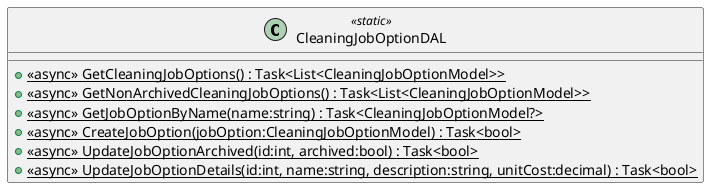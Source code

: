 @startuml
class CleaningJobOptionDAL <<static>> {
    + {static} <<async>> GetCleaningJobOptions() : Task<List<CleaningJobOptionModel>>
    + {static} <<async>> GetNonArchivedCleaningJobOptions() : Task<List<CleaningJobOptionModel>>
    + {static} <<async>> GetJobOptionByName(name:string) : Task<CleaningJobOptionModel?>
    + {static} <<async>> CreateJobOption(jobOption:CleaningJobOptionModel) : Task<bool>
    + {static} <<async>> UpdateJobOptionArchived(id:int, archived:bool) : Task<bool>
    + {static} <<async>> UpdateJobOptionDetails(id:int, name:string, description:string, unitCost:decimal) : Task<bool>
}
@enduml

